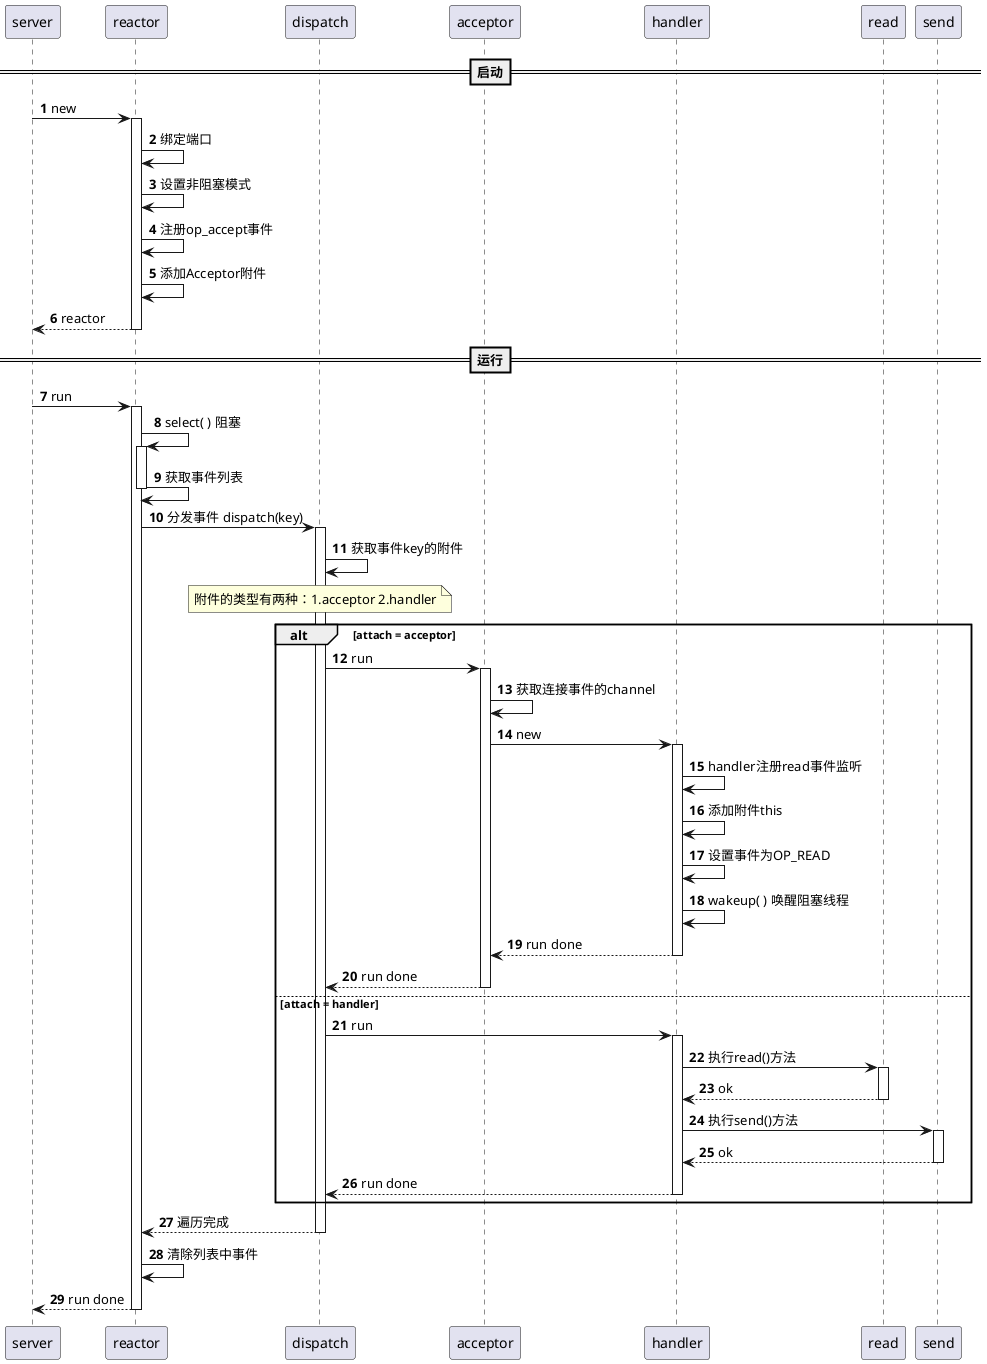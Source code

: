 @startuml
participant server
participant reactor
participant dispatch
participant acceptor
participant handler
participant read
participant send

autonumber
==启动==
server -> reactor ++: new
reactor -> reactor : 绑定端口
reactor -> reactor : 设置非阻塞模式
reactor -> reactor : 注册op_accept事件
reactor -> reactor : 添加Acceptor附件
return reactor
==运行==
server -> reactor ++: run
reactor -> reactor ++: select( ) 阻塞
reactor -> reactor --: 获取事件列表
reactor -> dispatch ++: 分发事件 dispatch(key)
dispatch -> dispatch : 获取事件key的附件
note over dispatch: 附件的类型有两种：1.acceptor 2.handler
alt attach = acceptor
dispatch -> acceptor ++: run
acceptor -> acceptor : 获取连接事件的channel
acceptor -> handler ++: new
handler -> handler : handler注册read事件监听
handler -> handler : 添加附件this
handler -> handler : 设置事件为OP_READ
handler -> handler : wakeup( ) 唤醒阻塞线程
return run done
return run done
else attach = handler
dispatch -> handler ++: run
handler -> read ++: 执行read()方法
return ok
handler -> send ++: 执行send()方法
return ok
return run done
end
return 遍历完成
reactor -> reactor : 清除列表中事件
return run done
@enduml
